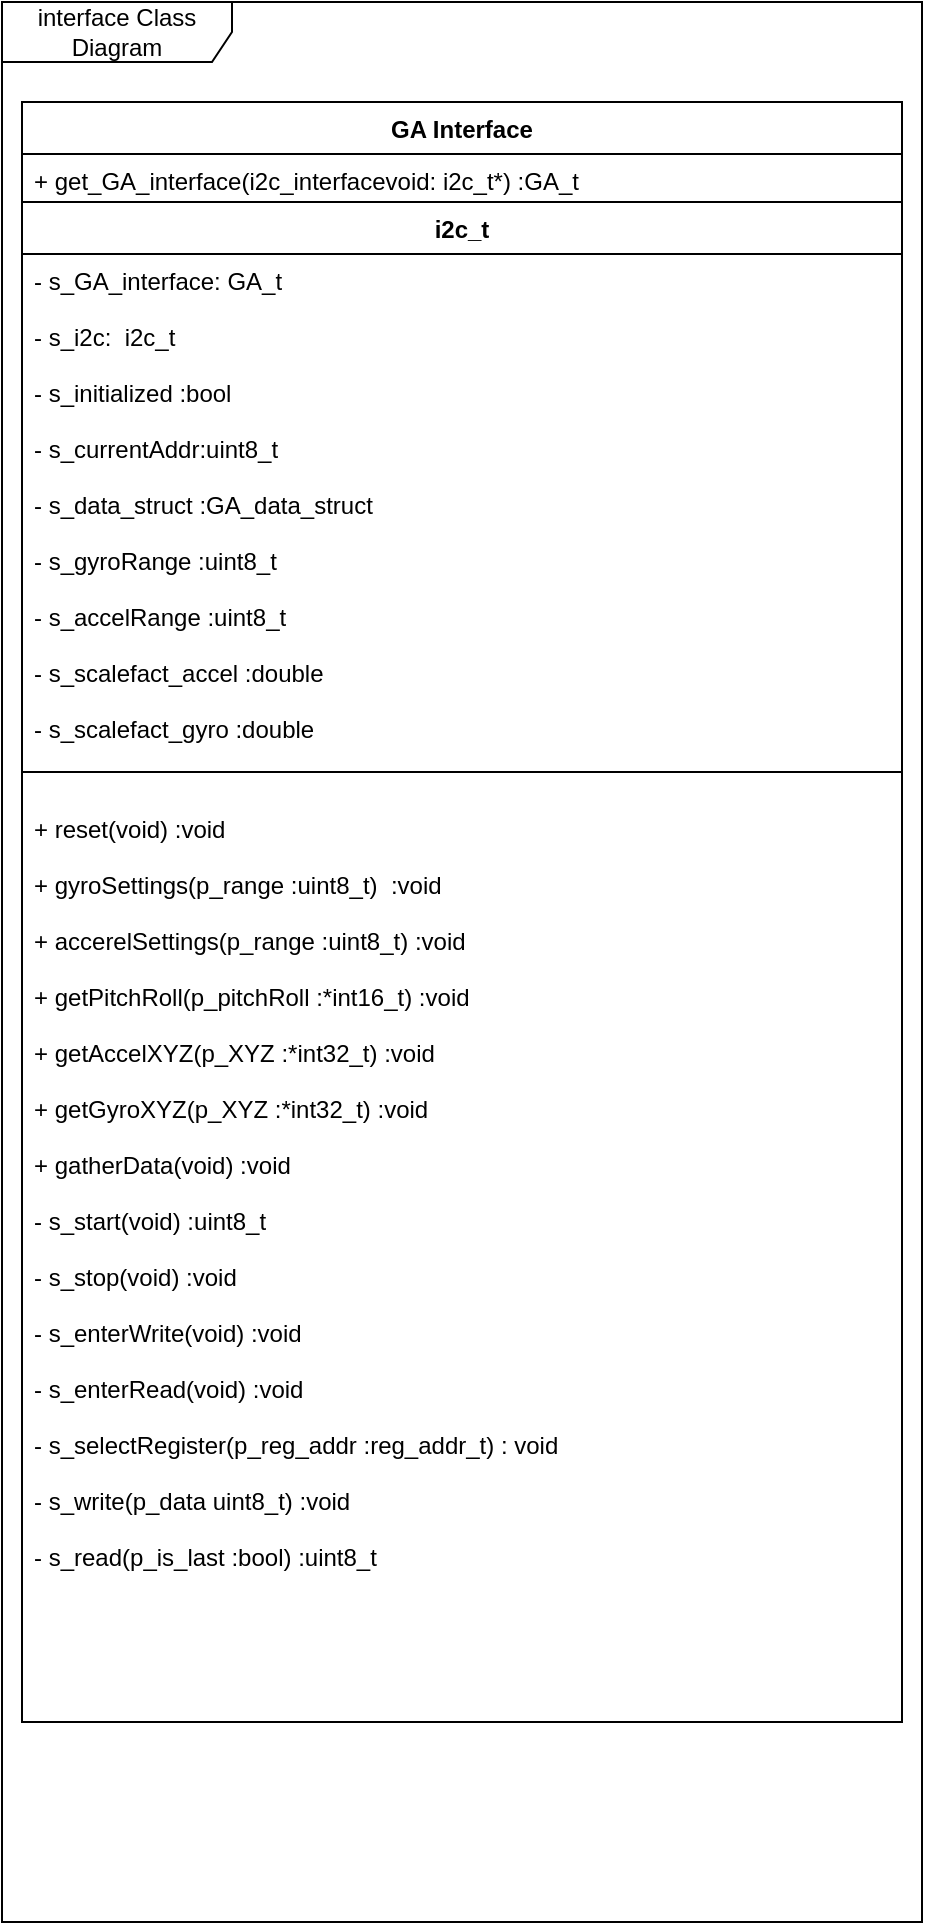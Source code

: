 <mxfile version="13.1.1" type="device"><diagram id="LbEvLJ62YkqHY3X54B9v" name="Page-1"><mxGraphModel dx="700" dy="830" grid="1" gridSize="10" guides="1" tooltips="1" connect="1" arrows="1" fold="1" page="1" pageScale="1" pageWidth="850" pageHeight="1100" math="0" shadow="0"><root><mxCell id="0"/><mxCell id="1" parent="0"/><mxCell id="FPeG2ct-i6jSjSw28MXk-2" value="interface Class Diagram" style="shape=umlFrame;whiteSpace=wrap;html=1;width=115;height=30;" vertex="1" parent="1"><mxGeometry x="20" y="110" width="460" height="960" as="geometry"/></mxCell><object label="i2c_t" id="FPeG2ct-i6jSjSw28MXk-7"><mxCell style="swimlane;fontStyle=1;align=center;verticalAlign=top;childLayout=stackLayout;horizontal=1;startSize=26;horizontalStack=0;resizeParent=1;resizeParentMax=0;resizeLast=0;collapsible=1;marginBottom=0;" vertex="1" parent="1"><mxGeometry x="30" y="210" width="440" height="760" as="geometry"/></mxCell></object><mxCell id="FPeG2ct-i6jSjSw28MXk-8" value="- s_GA_interface: GA_t&#xA;&#xA;- s_i2c:  i2c_t&#xA;&#xA;- s_initialized :bool&#xA;&#xA;- s_currentAddr:uint8_t&#xA;&#xA;- s_data_struct :GA_data_struct&#xA;&#xA;- s_gyroRange :uint8_t&#xA;&#xA;- s_accelRange :uint8_t&#xA;&#xA;- s_scalefact_accel :double&#xA;&#xA;- s_scalefact_gyro :double&#xA;" style="text;strokeColor=none;fillColor=none;align=left;verticalAlign=top;spacingLeft=4;spacingRight=4;overflow=hidden;rotatable=0;points=[[0,0.5],[1,0.5]];portConstraint=eastwest;" vertex="1" parent="FPeG2ct-i6jSjSw28MXk-7"><mxGeometry y="26" width="440" height="244" as="geometry"/></mxCell><mxCell id="FPeG2ct-i6jSjSw28MXk-9" value="" style="line;strokeWidth=1;fillColor=none;align=left;verticalAlign=middle;spacingTop=-1;spacingLeft=3;spacingRight=3;rotatable=0;labelPosition=right;points=[];portConstraint=eastwest;" vertex="1" parent="FPeG2ct-i6jSjSw28MXk-7"><mxGeometry y="270" width="440" height="30" as="geometry"/></mxCell><mxCell id="FPeG2ct-i6jSjSw28MXk-10" value="+ reset(void) :void&#xA;&#xA;+ gyroSettings(p_range :uint8_t)  :void&#xA;&#xA;+ accerelSettings(p_range :uint8_t) :void&#xA;&#xA;+ getPitchRoll(p_pitchRoll :*int16_t) :void&#xA;&#xA;+ getAccelXYZ(p_XYZ :*int32_t) :void&#xA;&#xA;+ getGyroXYZ(p_XYZ :*int32_t) :void&#xA;&#xA;+ gatherData(void) :void&#xA;&#xA;- s_start(void) :uint8_t&#xA;&#xA;- s_stop(void) :void&#xA;&#xA;- s_enterWrite(void) :void&#xA;&#xA;- s_enterRead(void) :void&#xA;&#xA;- s_selectRegister(p_reg_addr :reg_addr_t) : void&#xA;&#xA;- s_write(p_data uint8_t) :void&#xA;&#xA;- s_read(p_is_last :bool) :uint8_t&#xA;&#xA;&#xA;&#xA;&#xA;&#xA;" style="text;strokeColor=none;fillColor=none;align=left;verticalAlign=top;spacingLeft=4;spacingRight=4;overflow=hidden;rotatable=0;points=[[0,0.5],[1,0.5]];portConstraint=eastwest;" vertex="1" parent="FPeG2ct-i6jSjSw28MXk-7"><mxGeometry y="300" width="440" height="460" as="geometry"/></mxCell><mxCell id="FPeG2ct-i6jSjSw28MXk-24" value="GA Interface" style="swimlane;fontStyle=1;childLayout=stackLayout;horizontal=1;startSize=26;fillColor=none;horizontalStack=0;resizeParent=1;resizeParentMax=0;resizeLast=0;collapsible=1;marginBottom=0;" vertex="1" parent="1"><mxGeometry x="30" y="160" width="440" height="50" as="geometry"/></mxCell><mxCell id="FPeG2ct-i6jSjSw28MXk-25" value="+ get_GA_interface(i2c_interfacevoid: i2c_t*) :GA_t" style="text;strokeColor=none;fillColor=none;align=left;verticalAlign=top;spacingLeft=4;spacingRight=4;overflow=hidden;rotatable=0;points=[[0,0.5],[1,0.5]];portConstraint=eastwest;" vertex="1" parent="FPeG2ct-i6jSjSw28MXk-24"><mxGeometry y="26" width="440" height="24" as="geometry"/></mxCell></root></mxGraphModel></diagram></mxfile>